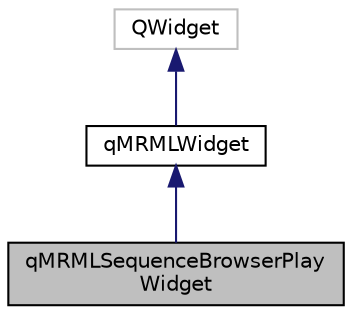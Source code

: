 digraph "qMRMLSequenceBrowserPlayWidget"
{
  bgcolor="transparent";
  edge [fontname="Helvetica",fontsize="10",labelfontname="Helvetica",labelfontsize="10"];
  node [fontname="Helvetica",fontsize="10",shape=record];
  Node3 [label="qMRMLSequenceBrowserPlay\lWidget",height=0.2,width=0.4,color="black", fillcolor="grey75", style="filled", fontcolor="black"];
  Node4 -> Node3 [dir="back",color="midnightblue",fontsize="10",style="solid",fontname="Helvetica"];
  Node4 [label="qMRMLWidget",height=0.2,width=0.4,color="black",URL="$classqMRMLWidget.html",tooltip="Base class for any widget that requires a MRML Scene. "];
  Node5 -> Node4 [dir="back",color="midnightblue",fontsize="10",style="solid",fontname="Helvetica"];
  Node5 [label="QWidget",height=0.2,width=0.4,color="grey75"];
}
